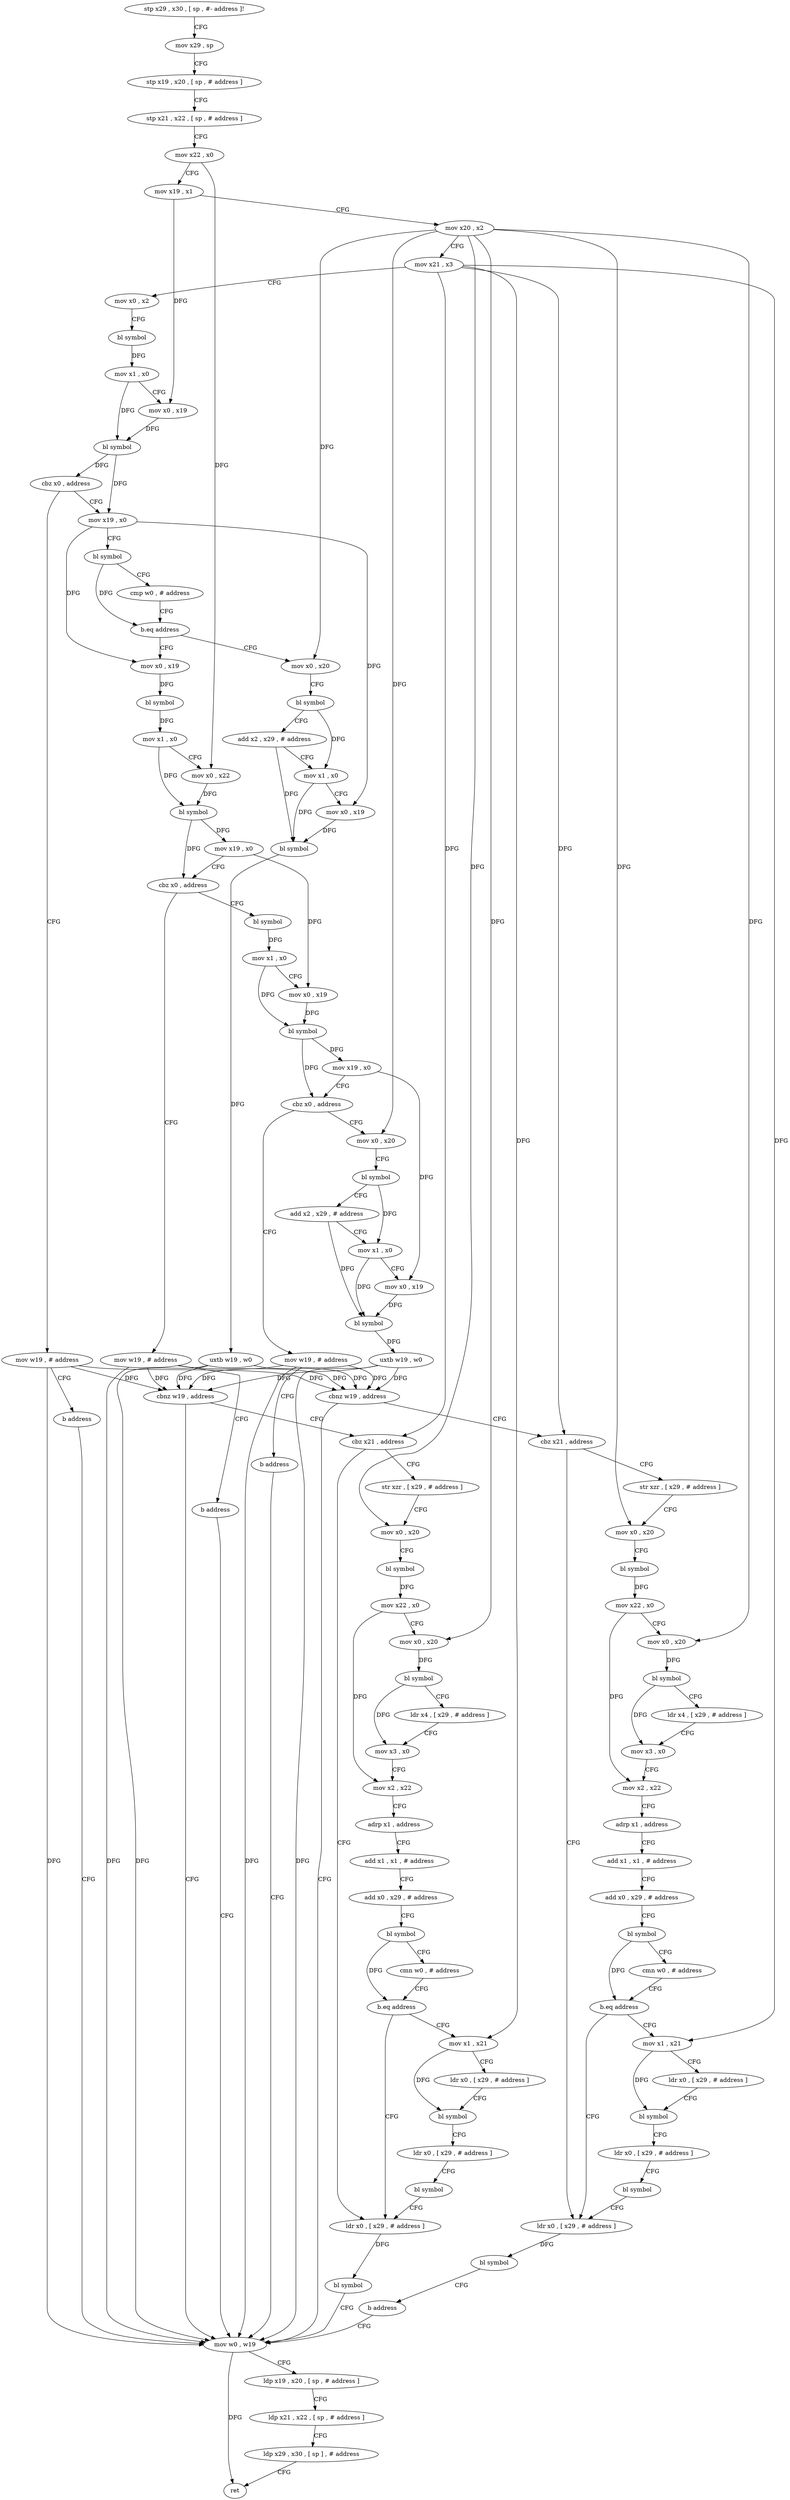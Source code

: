 digraph "func" {
"111412" [label = "stp x29 , x30 , [ sp , #- address ]!" ]
"111416" [label = "mov x29 , sp" ]
"111420" [label = "stp x19 , x20 , [ sp , # address ]" ]
"111424" [label = "stp x21 , x22 , [ sp , # address ]" ]
"111428" [label = "mov x22 , x0" ]
"111432" [label = "mov x19 , x1" ]
"111436" [label = "mov x20 , x2" ]
"111440" [label = "mov x21 , x3" ]
"111444" [label = "mov x0 , x2" ]
"111448" [label = "bl symbol" ]
"111452" [label = "mov x1 , x0" ]
"111456" [label = "mov x0 , x19" ]
"111460" [label = "bl symbol" ]
"111464" [label = "cbz x0 , address" ]
"111808" [label = "mov w19 , # address" ]
"111468" [label = "mov x19 , x0" ]
"111812" [label = "b address" ]
"111608" [label = "mov w0 , w19" ]
"111472" [label = "bl symbol" ]
"111476" [label = "cmp w0 , # address" ]
"111480" [label = "b.eq address" ]
"111628" [label = "mov x0 , x19" ]
"111484" [label = "mov x0 , x20" ]
"111612" [label = "ldp x19 , x20 , [ sp , # address ]" ]
"111616" [label = "ldp x21 , x22 , [ sp , # address ]" ]
"111620" [label = "ldp x29 , x30 , [ sp ] , # address" ]
"111624" [label = "ret" ]
"111632" [label = "bl symbol" ]
"111636" [label = "mov x1 , x0" ]
"111640" [label = "mov x0 , x22" ]
"111644" [label = "bl symbol" ]
"111648" [label = "mov x19 , x0" ]
"111652" [label = "cbz x0 , address" ]
"111816" [label = "mov w19 , # address" ]
"111656" [label = "bl symbol" ]
"111488" [label = "bl symbol" ]
"111492" [label = "add x2 , x29 , # address" ]
"111496" [label = "mov x1 , x0" ]
"111500" [label = "mov x0 , x19" ]
"111504" [label = "bl symbol" ]
"111508" [label = "uxtb w19 , w0" ]
"111512" [label = "cbnz w19 , address" ]
"111516" [label = "cbz x21 , address" ]
"111820" [label = "b address" ]
"111660" [label = "mov x1 , x0" ]
"111664" [label = "mov x0 , x19" ]
"111668" [label = "bl symbol" ]
"111672" [label = "mov x19 , x0" ]
"111676" [label = "cbz x0 , address" ]
"111824" [label = "mov w19 , # address" ]
"111680" [label = "mov x0 , x20" ]
"111600" [label = "ldr x0 , [ x29 , # address ]" ]
"111520" [label = "str xzr , [ x29 , # address ]" ]
"111828" [label = "b address" ]
"111684" [label = "bl symbol" ]
"111688" [label = "add x2 , x29 , # address" ]
"111692" [label = "mov x1 , x0" ]
"111696" [label = "mov x0 , x19" ]
"111700" [label = "bl symbol" ]
"111704" [label = "uxtb w19 , w0" ]
"111708" [label = "cbnz w19 , address" ]
"111712" [label = "cbz x21 , address" ]
"111604" [label = "bl symbol" ]
"111524" [label = "mov x0 , x20" ]
"111528" [label = "bl symbol" ]
"111532" [label = "mov x22 , x0" ]
"111536" [label = "mov x0 , x20" ]
"111540" [label = "bl symbol" ]
"111544" [label = "ldr x4 , [ x29 , # address ]" ]
"111548" [label = "mov x3 , x0" ]
"111552" [label = "mov x2 , x22" ]
"111556" [label = "adrp x1 , address" ]
"111560" [label = "add x1 , x1 , # address" ]
"111564" [label = "add x0 , x29 , # address" ]
"111568" [label = "bl symbol" ]
"111572" [label = "cmn w0 , # address" ]
"111576" [label = "b.eq address" ]
"111580" [label = "mov x1 , x21" ]
"111796" [label = "ldr x0 , [ x29 , # address ]" ]
"111716" [label = "str xzr , [ x29 , # address ]" ]
"111584" [label = "ldr x0 , [ x29 , # address ]" ]
"111588" [label = "bl symbol" ]
"111592" [label = "ldr x0 , [ x29 , # address ]" ]
"111596" [label = "bl symbol" ]
"111800" [label = "bl symbol" ]
"111804" [label = "b address" ]
"111720" [label = "mov x0 , x20" ]
"111724" [label = "bl symbol" ]
"111728" [label = "mov x22 , x0" ]
"111732" [label = "mov x0 , x20" ]
"111736" [label = "bl symbol" ]
"111740" [label = "ldr x4 , [ x29 , # address ]" ]
"111744" [label = "mov x3 , x0" ]
"111748" [label = "mov x2 , x22" ]
"111752" [label = "adrp x1 , address" ]
"111756" [label = "add x1 , x1 , # address" ]
"111760" [label = "add x0 , x29 , # address" ]
"111764" [label = "bl symbol" ]
"111768" [label = "cmn w0 , # address" ]
"111772" [label = "b.eq address" ]
"111776" [label = "mov x1 , x21" ]
"111780" [label = "ldr x0 , [ x29 , # address ]" ]
"111784" [label = "bl symbol" ]
"111788" [label = "ldr x0 , [ x29 , # address ]" ]
"111792" [label = "bl symbol" ]
"111412" -> "111416" [ label = "CFG" ]
"111416" -> "111420" [ label = "CFG" ]
"111420" -> "111424" [ label = "CFG" ]
"111424" -> "111428" [ label = "CFG" ]
"111428" -> "111432" [ label = "CFG" ]
"111428" -> "111640" [ label = "DFG" ]
"111432" -> "111436" [ label = "CFG" ]
"111432" -> "111456" [ label = "DFG" ]
"111436" -> "111440" [ label = "CFG" ]
"111436" -> "111484" [ label = "DFG" ]
"111436" -> "111680" [ label = "DFG" ]
"111436" -> "111524" [ label = "DFG" ]
"111436" -> "111536" [ label = "DFG" ]
"111436" -> "111720" [ label = "DFG" ]
"111436" -> "111732" [ label = "DFG" ]
"111440" -> "111444" [ label = "CFG" ]
"111440" -> "111516" [ label = "DFG" ]
"111440" -> "111712" [ label = "DFG" ]
"111440" -> "111580" [ label = "DFG" ]
"111440" -> "111776" [ label = "DFG" ]
"111444" -> "111448" [ label = "CFG" ]
"111448" -> "111452" [ label = "DFG" ]
"111452" -> "111456" [ label = "CFG" ]
"111452" -> "111460" [ label = "DFG" ]
"111456" -> "111460" [ label = "DFG" ]
"111460" -> "111464" [ label = "DFG" ]
"111460" -> "111468" [ label = "DFG" ]
"111464" -> "111808" [ label = "CFG" ]
"111464" -> "111468" [ label = "CFG" ]
"111808" -> "111812" [ label = "CFG" ]
"111808" -> "111608" [ label = "DFG" ]
"111808" -> "111512" [ label = "DFG" ]
"111808" -> "111708" [ label = "DFG" ]
"111468" -> "111472" [ label = "CFG" ]
"111468" -> "111628" [ label = "DFG" ]
"111468" -> "111500" [ label = "DFG" ]
"111812" -> "111608" [ label = "CFG" ]
"111608" -> "111612" [ label = "CFG" ]
"111608" -> "111624" [ label = "DFG" ]
"111472" -> "111476" [ label = "CFG" ]
"111472" -> "111480" [ label = "DFG" ]
"111476" -> "111480" [ label = "CFG" ]
"111480" -> "111628" [ label = "CFG" ]
"111480" -> "111484" [ label = "CFG" ]
"111628" -> "111632" [ label = "DFG" ]
"111484" -> "111488" [ label = "CFG" ]
"111612" -> "111616" [ label = "CFG" ]
"111616" -> "111620" [ label = "CFG" ]
"111620" -> "111624" [ label = "CFG" ]
"111632" -> "111636" [ label = "DFG" ]
"111636" -> "111640" [ label = "CFG" ]
"111636" -> "111644" [ label = "DFG" ]
"111640" -> "111644" [ label = "DFG" ]
"111644" -> "111648" [ label = "DFG" ]
"111644" -> "111652" [ label = "DFG" ]
"111648" -> "111652" [ label = "CFG" ]
"111648" -> "111664" [ label = "DFG" ]
"111652" -> "111816" [ label = "CFG" ]
"111652" -> "111656" [ label = "CFG" ]
"111816" -> "111820" [ label = "CFG" ]
"111816" -> "111608" [ label = "DFG" ]
"111816" -> "111512" [ label = "DFG" ]
"111816" -> "111708" [ label = "DFG" ]
"111656" -> "111660" [ label = "DFG" ]
"111488" -> "111492" [ label = "CFG" ]
"111488" -> "111496" [ label = "DFG" ]
"111492" -> "111496" [ label = "CFG" ]
"111492" -> "111504" [ label = "DFG" ]
"111496" -> "111500" [ label = "CFG" ]
"111496" -> "111504" [ label = "DFG" ]
"111500" -> "111504" [ label = "DFG" ]
"111504" -> "111508" [ label = "DFG" ]
"111508" -> "111512" [ label = "DFG" ]
"111508" -> "111608" [ label = "DFG" ]
"111508" -> "111708" [ label = "DFG" ]
"111512" -> "111608" [ label = "CFG" ]
"111512" -> "111516" [ label = "CFG" ]
"111516" -> "111600" [ label = "CFG" ]
"111516" -> "111520" [ label = "CFG" ]
"111820" -> "111608" [ label = "CFG" ]
"111660" -> "111664" [ label = "CFG" ]
"111660" -> "111668" [ label = "DFG" ]
"111664" -> "111668" [ label = "DFG" ]
"111668" -> "111672" [ label = "DFG" ]
"111668" -> "111676" [ label = "DFG" ]
"111672" -> "111676" [ label = "CFG" ]
"111672" -> "111696" [ label = "DFG" ]
"111676" -> "111824" [ label = "CFG" ]
"111676" -> "111680" [ label = "CFG" ]
"111824" -> "111828" [ label = "CFG" ]
"111824" -> "111608" [ label = "DFG" ]
"111824" -> "111512" [ label = "DFG" ]
"111824" -> "111708" [ label = "DFG" ]
"111680" -> "111684" [ label = "CFG" ]
"111600" -> "111604" [ label = "DFG" ]
"111520" -> "111524" [ label = "CFG" ]
"111828" -> "111608" [ label = "CFG" ]
"111684" -> "111688" [ label = "CFG" ]
"111684" -> "111692" [ label = "DFG" ]
"111688" -> "111692" [ label = "CFG" ]
"111688" -> "111700" [ label = "DFG" ]
"111692" -> "111696" [ label = "CFG" ]
"111692" -> "111700" [ label = "DFG" ]
"111696" -> "111700" [ label = "DFG" ]
"111700" -> "111704" [ label = "DFG" ]
"111704" -> "111708" [ label = "DFG" ]
"111704" -> "111608" [ label = "DFG" ]
"111704" -> "111512" [ label = "DFG" ]
"111708" -> "111608" [ label = "CFG" ]
"111708" -> "111712" [ label = "CFG" ]
"111712" -> "111796" [ label = "CFG" ]
"111712" -> "111716" [ label = "CFG" ]
"111604" -> "111608" [ label = "CFG" ]
"111524" -> "111528" [ label = "CFG" ]
"111528" -> "111532" [ label = "DFG" ]
"111532" -> "111536" [ label = "CFG" ]
"111532" -> "111552" [ label = "DFG" ]
"111536" -> "111540" [ label = "DFG" ]
"111540" -> "111544" [ label = "CFG" ]
"111540" -> "111548" [ label = "DFG" ]
"111544" -> "111548" [ label = "CFG" ]
"111548" -> "111552" [ label = "CFG" ]
"111552" -> "111556" [ label = "CFG" ]
"111556" -> "111560" [ label = "CFG" ]
"111560" -> "111564" [ label = "CFG" ]
"111564" -> "111568" [ label = "CFG" ]
"111568" -> "111572" [ label = "CFG" ]
"111568" -> "111576" [ label = "DFG" ]
"111572" -> "111576" [ label = "CFG" ]
"111576" -> "111600" [ label = "CFG" ]
"111576" -> "111580" [ label = "CFG" ]
"111580" -> "111584" [ label = "CFG" ]
"111580" -> "111588" [ label = "DFG" ]
"111796" -> "111800" [ label = "DFG" ]
"111716" -> "111720" [ label = "CFG" ]
"111584" -> "111588" [ label = "CFG" ]
"111588" -> "111592" [ label = "CFG" ]
"111592" -> "111596" [ label = "CFG" ]
"111596" -> "111600" [ label = "CFG" ]
"111800" -> "111804" [ label = "CFG" ]
"111804" -> "111608" [ label = "CFG" ]
"111720" -> "111724" [ label = "CFG" ]
"111724" -> "111728" [ label = "DFG" ]
"111728" -> "111732" [ label = "CFG" ]
"111728" -> "111748" [ label = "DFG" ]
"111732" -> "111736" [ label = "DFG" ]
"111736" -> "111740" [ label = "CFG" ]
"111736" -> "111744" [ label = "DFG" ]
"111740" -> "111744" [ label = "CFG" ]
"111744" -> "111748" [ label = "CFG" ]
"111748" -> "111752" [ label = "CFG" ]
"111752" -> "111756" [ label = "CFG" ]
"111756" -> "111760" [ label = "CFG" ]
"111760" -> "111764" [ label = "CFG" ]
"111764" -> "111768" [ label = "CFG" ]
"111764" -> "111772" [ label = "DFG" ]
"111768" -> "111772" [ label = "CFG" ]
"111772" -> "111796" [ label = "CFG" ]
"111772" -> "111776" [ label = "CFG" ]
"111776" -> "111780" [ label = "CFG" ]
"111776" -> "111784" [ label = "DFG" ]
"111780" -> "111784" [ label = "CFG" ]
"111784" -> "111788" [ label = "CFG" ]
"111788" -> "111792" [ label = "CFG" ]
"111792" -> "111796" [ label = "CFG" ]
}
